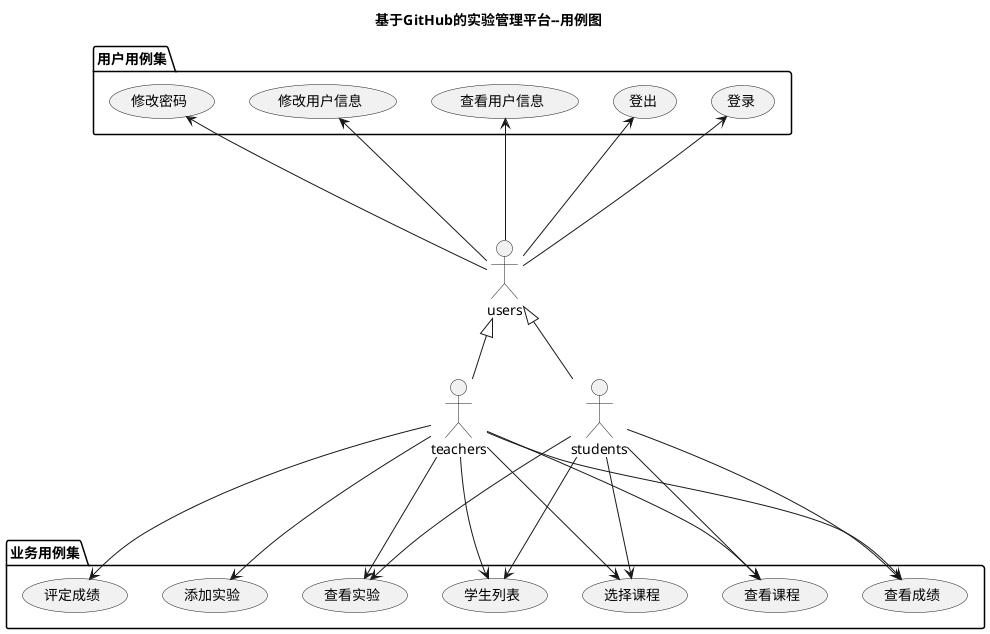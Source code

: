 @startuml
title 基于GitHub的实验管理平台--用例图
actor teachers
actor students
actor users
users <|-- teachers
users <|-- students

package 用户用例集 {
users --up-> (登录)
users --up-> (登出)
users --up-> (查看用户信息)
users --up-> (修改用户信息)
users --up-> (修改密码)
}
package 业务用例集 {
teachers ---> (评定成绩)
teachers ---> (查看成绩)
teachers ---> (学生列表)
teachers ---> (选择课程)
teachers ---> (添加实验)
teachers ---> (查看实验)
teachers ---> (查看课程)
students ---> (学生列表)
students ---> (查看实验)
students ---> (选择课程)
students ---> (查看成绩)
students ---> (查看课程)
}

@enduml